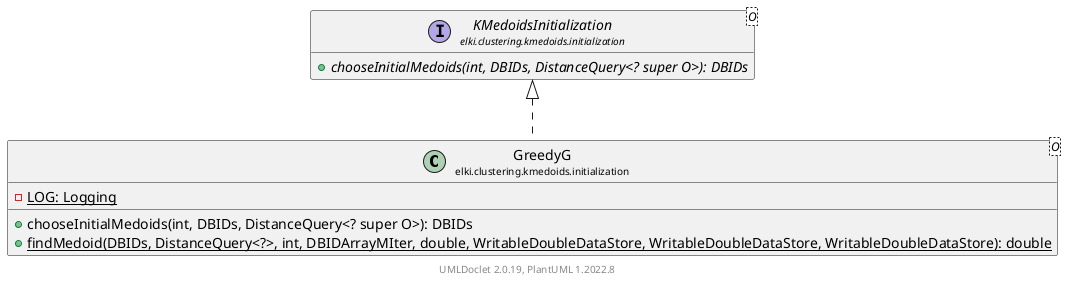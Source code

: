 @startuml
    remove .*\.(Instance|Par|Parameterizer|Factory)$
    set namespaceSeparator none
    hide empty fields
    hide empty methods

    class "<size:14>GreedyG\n<size:10>elki.clustering.kmedoids.initialization" as elki.clustering.kmedoids.initialization.GreedyG<O> [[GreedyG.html]] {
        {static} -LOG: Logging
        +chooseInitialMedoids(int, DBIDs, DistanceQuery<? super O>): DBIDs
        {static} +findMedoid(DBIDs, DistanceQuery<?>, int, DBIDArrayMIter, double, WritableDoubleDataStore, WritableDoubleDataStore, WritableDoubleDataStore): double
    }

    interface "<size:14>KMedoidsInitialization\n<size:10>elki.clustering.kmedoids.initialization" as elki.clustering.kmedoids.initialization.KMedoidsInitialization<O> [[KMedoidsInitialization.html]] {
        {abstract} +chooseInitialMedoids(int, DBIDs, DistanceQuery<? super O>): DBIDs
    }
    class "<size:14>GreedyG.Par\n<size:10>elki.clustering.kmedoids.initialization" as elki.clustering.kmedoids.initialization.GreedyG.Par<V> [[GreedyG.Par.html]]

    elki.clustering.kmedoids.initialization.KMedoidsInitialization <|.. elki.clustering.kmedoids.initialization.GreedyG
    elki.clustering.kmedoids.initialization.GreedyG +-- elki.clustering.kmedoids.initialization.GreedyG.Par

    center footer UMLDoclet 2.0.19, PlantUML 1.2022.8
@enduml
